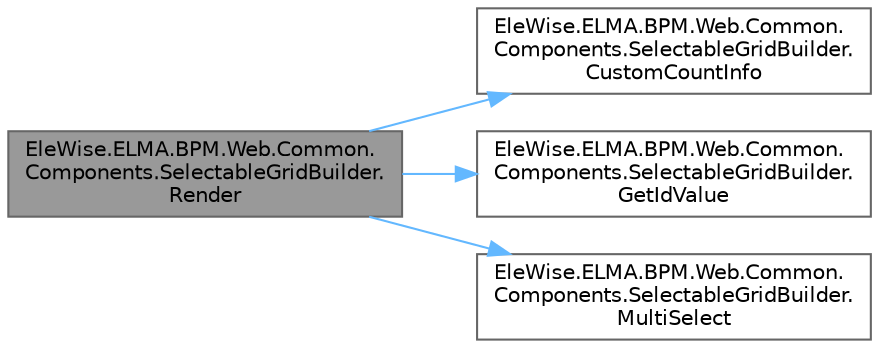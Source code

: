 digraph "EleWise.ELMA.BPM.Web.Common.Components.SelectableGridBuilder.Render"
{
 // LATEX_PDF_SIZE
  bgcolor="transparent";
  edge [fontname=Helvetica,fontsize=10,labelfontname=Helvetica,labelfontsize=10];
  node [fontname=Helvetica,fontsize=10,shape=box,height=0.2,width=0.4];
  rankdir="LR";
  Node1 [id="Node000001",label="EleWise.ELMA.BPM.Web.Common.\lComponents.SelectableGridBuilder.\lRender",height=0.2,width=0.4,color="gray40", fillcolor="grey60", style="filled", fontcolor="black",tooltip="Вывод таблицы"];
  Node1 -> Node2 [id="edge1_Node000001_Node000002",color="steelblue1",style="solid",tooltip=" "];
  Node2 [id="Node000002",label="EleWise.ELMA.BPM.Web.Common.\lComponents.SelectableGridBuilder.\lCustomCountInfo",height=0.2,width=0.4,color="grey40", fillcolor="white", style="filled",URL="$class_ele_wise_1_1_e_l_m_a_1_1_b_p_m_1_1_web_1_1_common_1_1_components_1_1_selectable_grid_builder.html#ac10bfcbb0d3a3aa9a04909fc5c267268",tooltip="Кастомная панель информация о количестве выбранных элементов"];
  Node1 -> Node3 [id="edge2_Node000001_Node000003",color="steelblue1",style="solid",tooltip=" "];
  Node3 [id="Node000003",label="EleWise.ELMA.BPM.Web.Common.\lComponents.SelectableGridBuilder.\lGetIdValue",height=0.2,width=0.4,color="grey40", fillcolor="white", style="filled",URL="$class_ele_wise_1_1_e_l_m_a_1_1_b_p_m_1_1_web_1_1_common_1_1_components_1_1_selectable_grid_builder.html#adab7d8819b4d26589001f36d1818d1bd",tooltip="Вычислить значение свойства идентификатора"];
  Node1 -> Node4 [id="edge3_Node000001_Node000004",color="steelblue1",style="solid",tooltip=" "];
  Node4 [id="Node000004",label="EleWise.ELMA.BPM.Web.Common.\lComponents.SelectableGridBuilder.\lMultiSelect",height=0.2,width=0.4,color="grey40", fillcolor="white", style="filled",URL="$class_ele_wise_1_1_e_l_m_a_1_1_b_p_m_1_1_web_1_1_common_1_1_components_1_1_selectable_grid_builder.html#aebce6ea6e54a55865f9a7adbae89539f",tooltip="Множественный выбор"];
}
